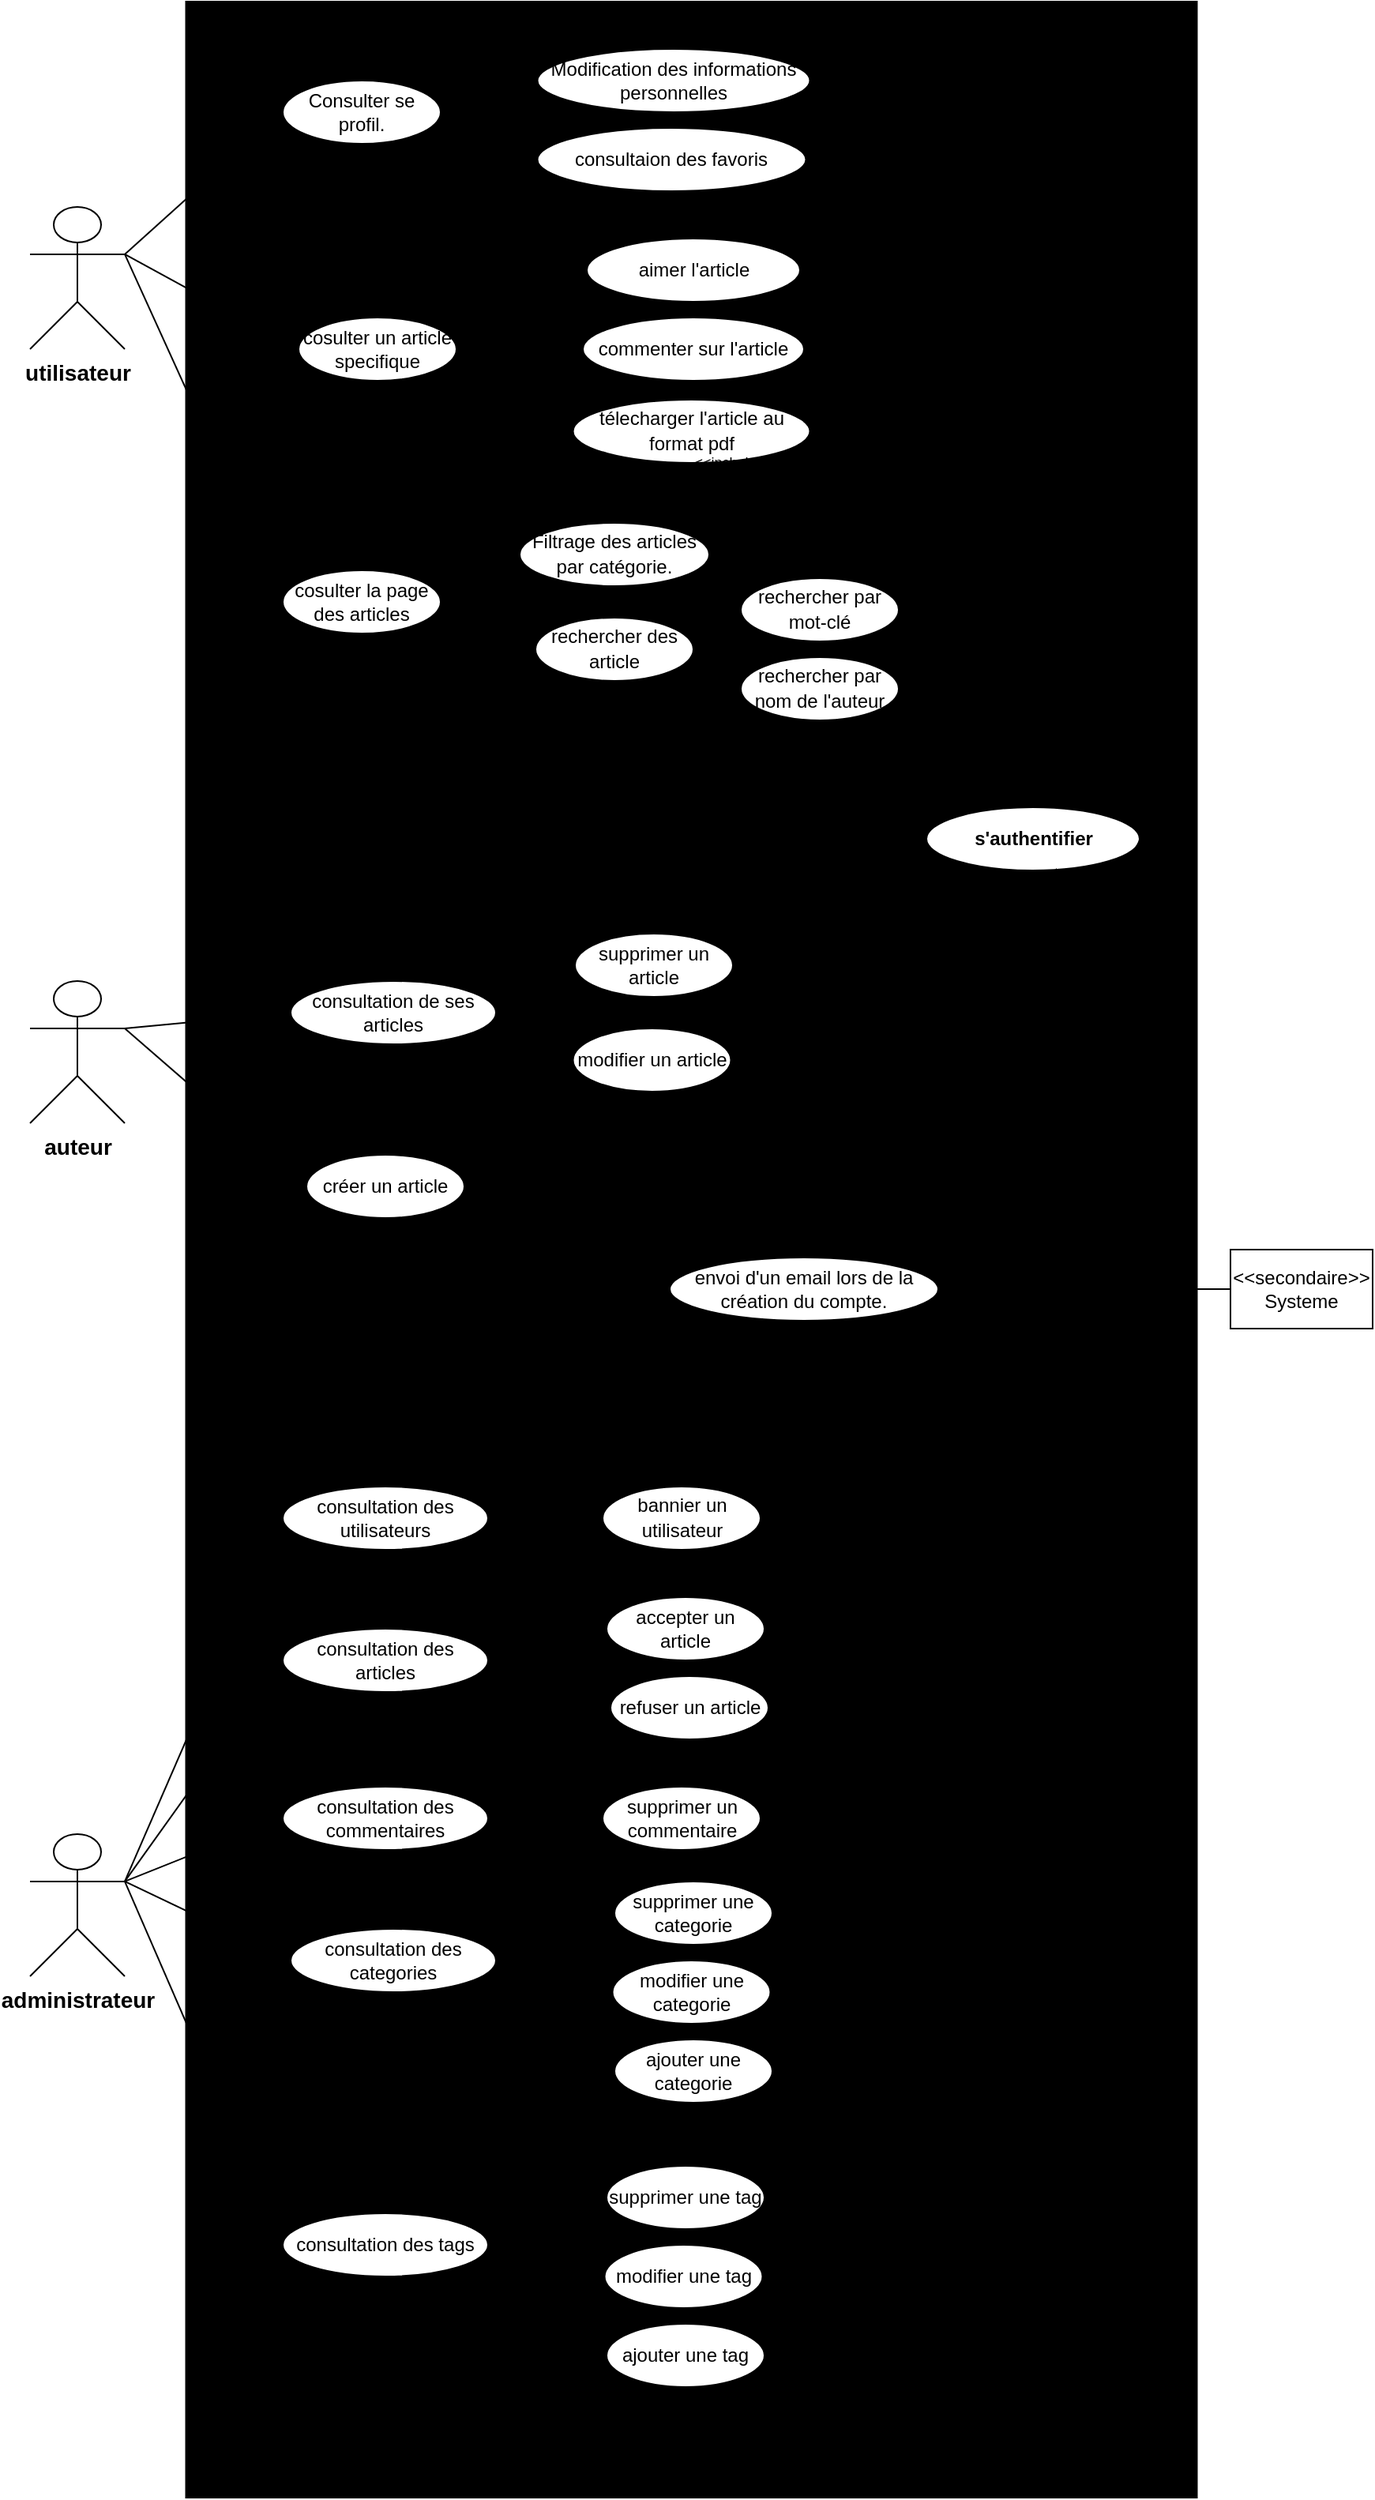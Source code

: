 <mxfile>
    <diagram id="fIS9BnVsP2f9tIxZZb2J" name="Page-1">
        <mxGraphModel dx="3554" dy="2709" grid="1" gridSize="10" guides="1" tooltips="1" connect="1" arrows="1" fold="1" page="1" pageScale="1" pageWidth="850" pageHeight="1100" background="none" math="0" shadow="0">
            <root>
                <mxCell id="0"/>
                <mxCell id="1" parent="0"/>
                <mxCell id="YmsS6SR4RIg1UxmrHryh-32" value="" style="rounded=0;whiteSpace=wrap;html=1;fontSize=9;fillColor=#000000;" vertex="1" parent="1">
                    <mxGeometry x="548.75" y="-780" width="640" height="1580" as="geometry"/>
                </mxCell>
                <mxCell id="YmsS6SR4RIg1UxmrHryh-58" style="edgeStyle=none;html=1;exitX=1;exitY=0.333;exitDx=0;exitDy=0;exitPerimeter=0;entryX=0;entryY=0.5;entryDx=0;entryDy=0;endArrow=none;endFill=0;" edge="1" parent="1" source="YmsS6SR4RIg1UxmrHryh-35" target="YmsS6SR4RIg1UxmrHryh-39">
                    <mxGeometry relative="1" as="geometry"/>
                </mxCell>
                <mxCell id="YmsS6SR4RIg1UxmrHryh-59" style="edgeStyle=none;html=1;exitX=1;exitY=0.333;exitDx=0;exitDy=0;exitPerimeter=0;entryX=0;entryY=0.5;entryDx=0;entryDy=0;endArrow=none;endFill=0;" edge="1" parent="1" source="YmsS6SR4RIg1UxmrHryh-35" target="YmsS6SR4RIg1UxmrHryh-56">
                    <mxGeometry relative="1" as="geometry"/>
                </mxCell>
                <mxCell id="YmsS6SR4RIg1UxmrHryh-60" style="edgeStyle=none;html=1;exitX=1;exitY=0.333;exitDx=0;exitDy=0;exitPerimeter=0;entryX=0;entryY=0.5;entryDx=0;entryDy=0;endArrow=none;endFill=0;" edge="1" parent="1" source="YmsS6SR4RIg1UxmrHryh-35" target="YmsS6SR4RIg1UxmrHryh-54">
                    <mxGeometry relative="1" as="geometry"/>
                </mxCell>
                <mxCell id="YmsS6SR4RIg1UxmrHryh-35" value="&lt;div style=&quot;text-align: start;&quot;&gt;&lt;font face=&quot;Nunito Sans, sans-serif&quot; color=&quot;#000000&quot;&gt;&lt;span style=&quot;font-size: 14px; background-color: rgb(255, 255, 255);&quot;&gt;&lt;b&gt;utilisateur&lt;/b&gt;&lt;/span&gt;&lt;/font&gt;&lt;/div&gt;" style="shape=umlActor;verticalLabelPosition=bottom;verticalAlign=top;html=1;outlineConnect=0;" vertex="1" parent="1">
                    <mxGeometry x="450" y="-650" width="60" height="90" as="geometry"/>
                </mxCell>
                <mxCell id="YmsS6SR4RIg1UxmrHryh-87" style="edgeStyle=none;html=1;exitX=1;exitY=0.333;exitDx=0;exitDy=0;exitPerimeter=0;entryX=0;entryY=0.5;entryDx=0;entryDy=0;endArrow=none;endFill=0;" edge="1" parent="1" source="YmsS6SR4RIg1UxmrHryh-36" target="YmsS6SR4RIg1UxmrHryh-61">
                    <mxGeometry relative="1" as="geometry"/>
                </mxCell>
                <mxCell id="YmsS6SR4RIg1UxmrHryh-88" style="edgeStyle=none;html=1;exitX=1;exitY=0.333;exitDx=0;exitDy=0;exitPerimeter=0;entryX=0;entryY=0.5;entryDx=0;entryDy=0;endArrow=none;endFill=0;" edge="1" parent="1" source="YmsS6SR4RIg1UxmrHryh-36" target="YmsS6SR4RIg1UxmrHryh-67">
                    <mxGeometry relative="1" as="geometry"/>
                </mxCell>
                <mxCell id="YmsS6SR4RIg1UxmrHryh-89" style="edgeStyle=none;html=1;exitX=1;exitY=0.333;exitDx=0;exitDy=0;exitPerimeter=0;entryX=0;entryY=0.5;entryDx=0;entryDy=0;endArrow=none;endFill=0;" edge="1" parent="1" source="YmsS6SR4RIg1UxmrHryh-36" target="YmsS6SR4RIg1UxmrHryh-71">
                    <mxGeometry relative="1" as="geometry"/>
                </mxCell>
                <mxCell id="YmsS6SR4RIg1UxmrHryh-90" style="edgeStyle=none;html=1;exitX=1;exitY=0.333;exitDx=0;exitDy=0;exitPerimeter=0;entryX=0;entryY=0.5;entryDx=0;entryDy=0;endArrow=none;endFill=0;" edge="1" parent="1" source="YmsS6SR4RIg1UxmrHryh-36" target="YmsS6SR4RIg1UxmrHryh-72">
                    <mxGeometry relative="1" as="geometry"/>
                </mxCell>
                <mxCell id="YmsS6SR4RIg1UxmrHryh-91" style="edgeStyle=none;html=1;exitX=1;exitY=0.333;exitDx=0;exitDy=0;exitPerimeter=0;entryX=0;entryY=0.5;entryDx=0;entryDy=0;endArrow=none;endFill=0;" edge="1" parent="1" source="YmsS6SR4RIg1UxmrHryh-36" target="YmsS6SR4RIg1UxmrHryh-81">
                    <mxGeometry relative="1" as="geometry"/>
                </mxCell>
                <mxCell id="YmsS6SR4RIg1UxmrHryh-36" value="&lt;div style=&quot;text-align: start;&quot;&gt;&lt;span style=&quot;box-sizing: border-box; border: 0px solid; --tw-border-spacing-x: 0; --tw-border-spacing-y: 0; --tw-translate-x: 0; --tw-translate-y: 0; --tw-rotate: 0; --tw-skew-x: 0; --tw-skew-y: 0; --tw-scale-x: 1; --tw-scale-y: 1; --tw-pan-x: ; --tw-pan-y: ; --tw-pinch-zoom: ; --tw-scroll-snap-strictness: proximity; --tw-gradient-from-position: ; --tw-gradient-via-position: ; --tw-gradient-to-position: ; --tw-ordinal: ; --tw-slashed-zero: ; --tw-numeric-figure: ; --tw-numeric-spacing: ; --tw-numeric-fraction: ; --tw-ring-inset: ; --tw-ring-offset-width: 0px; --tw-ring-offset-color: #fff; --tw-ring-color: rgba(59,130,246,.5); --tw-ring-offset-shadow: 0 0 #0000; --tw-ring-shadow: 0 0 #0000; --tw-shadow: 0 0 #0000; --tw-shadow-colored: 0 0 #0000; --tw-blur: ; --tw-brightness: ; --tw-contrast: ; --tw-grayscale: ; --tw-hue-rotate: ; --tw-invert: ; --tw-saturate: ; --tw-sepia: ; --tw-drop-shadow: ; --tw-backdrop-blur: ; --tw-backdrop-brightness: ; --tw-backdrop-contrast: ; --tw-backdrop-grayscale: ; --tw-backdrop-hue-rotate: ; --tw-backdrop-invert: ; --tw-backdrop-opacity: ; --tw-backdrop-saturate: ; --tw-backdrop-sepia: ; --tw-contain-size: ; --tw-contain-layout: ; --tw-contain-paint: ; --tw-contain-style: ; font-weight: bolder; color: rgb(0, 0, 0); font-family: &amp;quot;Nunito Sans&amp;quot;, sans-serif; font-size: 14px; background-color: rgb(255, 255, 255);&quot;&gt;administrateur&lt;/span&gt;&lt;br&gt;&lt;/div&gt;" style="shape=umlActor;verticalLabelPosition=bottom;verticalAlign=top;html=1;outlineConnect=0;" vertex="1" parent="1">
                    <mxGeometry x="450" y="380" width="60" height="90" as="geometry"/>
                </mxCell>
                <mxCell id="YmsS6SR4RIg1UxmrHryh-99" style="edgeStyle=none;html=1;exitX=1;exitY=0.333;exitDx=0;exitDy=0;exitPerimeter=0;entryX=0;entryY=0.5;entryDx=0;entryDy=0;endArrow=none;endFill=0;" edge="1" parent="1" source="YmsS6SR4RIg1UxmrHryh-37" target="YmsS6SR4RIg1UxmrHryh-92">
                    <mxGeometry relative="1" as="geometry"/>
                </mxCell>
                <mxCell id="YmsS6SR4RIg1UxmrHryh-100" style="edgeStyle=none;html=1;exitX=1;exitY=0.333;exitDx=0;exitDy=0;exitPerimeter=0;entryX=0;entryY=0.5;entryDx=0;entryDy=0;endArrow=none;endFill=0;" edge="1" parent="1" source="YmsS6SR4RIg1UxmrHryh-37" target="YmsS6SR4RIg1UxmrHryh-95">
                    <mxGeometry relative="1" as="geometry"/>
                </mxCell>
                <mxCell id="YmsS6SR4RIg1UxmrHryh-37" value="&lt;div style=&quot;text-align: start;&quot;&gt;&lt;span style=&quot;box-sizing: border-box; border: 0px solid; --tw-border-spacing-x: 0; --tw-border-spacing-y: 0; --tw-translate-x: 0; --tw-translate-y: 0; --tw-rotate: 0; --tw-skew-x: 0; --tw-skew-y: 0; --tw-scale-x: 1; --tw-scale-y: 1; --tw-pan-x: ; --tw-pan-y: ; --tw-pinch-zoom: ; --tw-scroll-snap-strictness: proximity; --tw-gradient-from-position: ; --tw-gradient-via-position: ; --tw-gradient-to-position: ; --tw-ordinal: ; --tw-slashed-zero: ; --tw-numeric-figure: ; --tw-numeric-spacing: ; --tw-numeric-fraction: ; --tw-ring-inset: ; --tw-ring-offset-width: 0px; --tw-ring-offset-color: #fff; --tw-ring-color: rgba(59,130,246,.5); --tw-ring-offset-shadow: 0 0 #0000; --tw-ring-shadow: 0 0 #0000; --tw-shadow: 0 0 #0000; --tw-shadow-colored: 0 0 #0000; --tw-blur: ; --tw-brightness: ; --tw-contrast: ; --tw-grayscale: ; --tw-hue-rotate: ; --tw-invert: ; --tw-saturate: ; --tw-sepia: ; --tw-drop-shadow: ; --tw-backdrop-blur: ; --tw-backdrop-brightness: ; --tw-backdrop-contrast: ; --tw-backdrop-grayscale: ; --tw-backdrop-hue-rotate: ; --tw-backdrop-invert: ; --tw-backdrop-opacity: ; --tw-backdrop-saturate: ; --tw-backdrop-sepia: ; --tw-contain-size: ; --tw-contain-layout: ; --tw-contain-paint: ; --tw-contain-style: ; font-weight: bolder; color: rgb(0, 0, 0); font-family: &amp;quot;Nunito Sans&amp;quot;, sans-serif; font-size: 14px; background-color: rgb(255, 255, 255);&quot;&gt;auteur&lt;/span&gt;&lt;br&gt;&lt;/div&gt;" style="shape=umlActor;verticalLabelPosition=bottom;verticalAlign=top;html=1;outlineConnect=0;" vertex="1" parent="1">
                    <mxGeometry x="450" y="-160" width="60" height="90" as="geometry"/>
                </mxCell>
                <mxCell id="YmsS6SR4RIg1UxmrHryh-38" value="&lt;b&gt;s'authentifier&lt;/b&gt;" style="ellipse;whiteSpace=wrap;html=1;align=center;" vertex="1" parent="1">
                    <mxGeometry x="1017.5" y="-270" width="135" height="40" as="geometry"/>
                </mxCell>
                <mxCell id="YmsS6SR4RIg1UxmrHryh-39" value="Consulter se profil." style="ellipse;whiteSpace=wrap;html=1;align=center;" vertex="1" parent="1">
                    <mxGeometry x="610" y="-730" width="100" height="40" as="geometry"/>
                </mxCell>
                <mxCell id="YmsS6SR4RIg1UxmrHryh-40" value="envoi d'un email lors de la création du compte." style="ellipse;whiteSpace=wrap;html=1;align=center;" vertex="1" parent="1">
                    <mxGeometry x="855" y="15" width="170" height="40" as="geometry"/>
                </mxCell>
                <mxCell id="YmsS6SR4RIg1UxmrHryh-42" value="Modification des informations personnelles" style="ellipse;whiteSpace=wrap;html=1;align=center;" vertex="1" parent="1">
                    <mxGeometry x="771.25" y="-750" width="172.5" height="40" as="geometry"/>
                </mxCell>
                <mxCell id="YmsS6SR4RIg1UxmrHryh-43" value="aimer l'article" style="ellipse;whiteSpace=wrap;html=1;align=center;" vertex="1" parent="1">
                    <mxGeometry x="802.5" y="-630" width="135" height="40" as="geometry"/>
                </mxCell>
                <mxCell id="YmsS6SR4RIg1UxmrHryh-44" value="commenter sur l'article" style="ellipse;whiteSpace=wrap;html=1;align=center;" vertex="1" parent="1">
                    <mxGeometry x="800" y="-580" width="140" height="40" as="geometry"/>
                </mxCell>
                <mxCell id="YmsS6SR4RIg1UxmrHryh-46" value="rechercher des article&lt;span style=&quot;color: rgb(0, 0, 0); font-family: &amp;quot;Nunito Sans&amp;quot;, sans-serif; font-size: 14px; text-align: left; background-color: rgb(255, 255, 255);&quot;&gt;&lt;br&gt;&lt;/span&gt;" style="ellipse;whiteSpace=wrap;html=1;align=center;" vertex="1" parent="1">
                    <mxGeometry x="770" y="-390" width="100" height="40" as="geometry"/>
                </mxCell>
                <mxCell id="YmsS6SR4RIg1UxmrHryh-47" value="Filtrage des articles par catégorie.&lt;span style=&quot;color: rgb(0, 0, 0); font-family: &amp;quot;Nunito Sans&amp;quot;, sans-serif; font-size: 14px; text-align: left; background-color: rgb(255, 255, 255);&quot;&gt;&lt;br&gt;&lt;/span&gt;" style="ellipse;whiteSpace=wrap;html=1;align=center;" vertex="1" parent="1">
                    <mxGeometry x="760" y="-450" width="120" height="40" as="geometry"/>
                </mxCell>
                <mxCell id="YmsS6SR4RIg1UxmrHryh-49" value="télecharger l'article au format pdf&lt;span style=&quot;color: rgb(0, 0, 0); font-family: &amp;quot;Nunito Sans&amp;quot;, sans-serif; font-size: 14px; text-align: left; background-color: rgb(255, 255, 255);&quot;&gt;&lt;br&gt;&lt;/span&gt;" style="ellipse;whiteSpace=wrap;html=1;align=center;" vertex="1" parent="1">
                    <mxGeometry x="793.75" y="-528" width="150" height="40" as="geometry"/>
                </mxCell>
                <mxCell id="YmsS6SR4RIg1UxmrHryh-50" value="consultaion des favoris" style="ellipse;whiteSpace=wrap;html=1;align=center;" vertex="1" parent="1">
                    <mxGeometry x="771.25" y="-700" width="170" height="40" as="geometry"/>
                </mxCell>
                <mxCell id="YmsS6SR4RIg1UxmrHryh-54" value="cosulter la page des articles" style="ellipse;whiteSpace=wrap;html=1;align=center;" vertex="1" parent="1">
                    <mxGeometry x="610" y="-420" width="100" height="40" as="geometry"/>
                </mxCell>
                <mxCell id="YmsS6SR4RIg1UxmrHryh-56" value="cosulter un article specifique" style="ellipse;whiteSpace=wrap;html=1;align=center;" vertex="1" parent="1">
                    <mxGeometry x="620" y="-580" width="100" height="40" as="geometry"/>
                </mxCell>
                <mxCell id="YmsS6SR4RIg1UxmrHryh-61" value="consultation des utilisateurs" style="ellipse;whiteSpace=wrap;html=1;align=center;" vertex="1" parent="1">
                    <mxGeometry x="610" y="160" width="130" height="40" as="geometry"/>
                </mxCell>
                <mxCell id="YmsS6SR4RIg1UxmrHryh-63" value="bannier un utilisateur&lt;span style=&quot;color: rgb(0, 0, 0); font-family: &amp;quot;Nunito Sans&amp;quot;, sans-serif; font-size: 14px; text-align: left; background-color: rgb(255, 255, 255);&quot;&gt;&lt;br&gt;&lt;/span&gt;" style="ellipse;whiteSpace=wrap;html=1;align=center;" vertex="1" parent="1">
                    <mxGeometry x="812.5" y="160" width="100" height="40" as="geometry"/>
                </mxCell>
                <mxCell id="YmsS6SR4RIg1UxmrHryh-67" value="consultation des articles" style="ellipse;whiteSpace=wrap;html=1;align=center;" vertex="1" parent="1">
                    <mxGeometry x="610" y="250" width="130" height="40" as="geometry"/>
                </mxCell>
                <mxCell id="YmsS6SR4RIg1UxmrHryh-68" value="accepter un article" style="ellipse;whiteSpace=wrap;html=1;align=center;" vertex="1" parent="1">
                    <mxGeometry x="815" y="230" width="100" height="40" as="geometry"/>
                </mxCell>
                <mxCell id="YmsS6SR4RIg1UxmrHryh-69" value="refuser un article" style="ellipse;whiteSpace=wrap;html=1;align=center;" vertex="1" parent="1">
                    <mxGeometry x="817.5" y="280" width="100" height="40" as="geometry"/>
                </mxCell>
                <mxCell id="YmsS6SR4RIg1UxmrHryh-70" value="supprimer un commentaire" style="ellipse;whiteSpace=wrap;html=1;align=center;" vertex="1" parent="1">
                    <mxGeometry x="812.5" y="350" width="100" height="40" as="geometry"/>
                </mxCell>
                <mxCell id="YmsS6SR4RIg1UxmrHryh-71" value="consultation des commentaires" style="ellipse;whiteSpace=wrap;html=1;align=center;" vertex="1" parent="1">
                    <mxGeometry x="610" y="350" width="130" height="40" as="geometry"/>
                </mxCell>
                <mxCell id="YmsS6SR4RIg1UxmrHryh-72" value="consultation des categories" style="ellipse;whiteSpace=wrap;html=1;align=center;" vertex="1" parent="1">
                    <mxGeometry x="615" y="440" width="130" height="40" as="geometry"/>
                </mxCell>
                <mxCell id="YmsS6SR4RIg1UxmrHryh-73" value="supprimer une categorie" style="ellipse;whiteSpace=wrap;html=1;align=center;" vertex="1" parent="1">
                    <mxGeometry x="820" y="410" width="100" height="40" as="geometry"/>
                </mxCell>
                <mxCell id="YmsS6SR4RIg1UxmrHryh-74" value="modifier une categorie" style="ellipse;whiteSpace=wrap;html=1;align=center;" vertex="1" parent="1">
                    <mxGeometry x="818.75" y="460" width="100" height="40" as="geometry"/>
                </mxCell>
                <mxCell id="YmsS6SR4RIg1UxmrHryh-75" value="ajouter une categorie" style="ellipse;whiteSpace=wrap;html=1;align=center;" vertex="1" parent="1">
                    <mxGeometry x="820" y="510" width="100" height="40" as="geometry"/>
                </mxCell>
                <mxCell id="YmsS6SR4RIg1UxmrHryh-81" value="consultation des tags" style="ellipse;whiteSpace=wrap;html=1;align=center;" vertex="1" parent="1">
                    <mxGeometry x="610" y="620" width="130" height="40" as="geometry"/>
                </mxCell>
                <mxCell id="YmsS6SR4RIg1UxmrHryh-82" value="supprimer une tag" style="ellipse;whiteSpace=wrap;html=1;align=center;" vertex="1" parent="1">
                    <mxGeometry x="815" y="590" width="100" height="40" as="geometry"/>
                </mxCell>
                <mxCell id="YmsS6SR4RIg1UxmrHryh-83" value="modifier une tag" style="ellipse;whiteSpace=wrap;html=1;align=center;" vertex="1" parent="1">
                    <mxGeometry x="813.75" y="640" width="100" height="40" as="geometry"/>
                </mxCell>
                <mxCell id="YmsS6SR4RIg1UxmrHryh-84" value="ajouter une tag" style="ellipse;whiteSpace=wrap;html=1;align=center;" vertex="1" parent="1">
                    <mxGeometry x="815" y="690" width="100" height="40" as="geometry"/>
                </mxCell>
                <mxCell id="YmsS6SR4RIg1UxmrHryh-92" value="consultation de ses articles" style="ellipse;whiteSpace=wrap;html=1;align=center;" vertex="1" parent="1">
                    <mxGeometry x="615" y="-160" width="130" height="40" as="geometry"/>
                </mxCell>
                <mxCell id="YmsS6SR4RIg1UxmrHryh-93" value="supprimer un article" style="ellipse;whiteSpace=wrap;html=1;align=center;" vertex="1" parent="1">
                    <mxGeometry x="795" y="-190" width="100" height="40" as="geometry"/>
                </mxCell>
                <mxCell id="YmsS6SR4RIg1UxmrHryh-94" value="modifier un article" style="ellipse;whiteSpace=wrap;html=1;align=center;" vertex="1" parent="1">
                    <mxGeometry x="793.75" y="-130" width="100" height="40" as="geometry"/>
                </mxCell>
                <mxCell id="YmsS6SR4RIg1UxmrHryh-95" value="créer un article" style="ellipse;whiteSpace=wrap;html=1;align=center;" vertex="1" parent="1">
                    <mxGeometry x="625" y="-50" width="100" height="40" as="geometry"/>
                </mxCell>
                <mxCell id="YmsS6SR4RIg1UxmrHryh-106" style="edgeStyle=none;html=1;exitX=0;exitY=0.5;exitDx=0;exitDy=0;entryX=1;entryY=0.5;entryDx=0;entryDy=0;endArrow=none;endFill=0;" edge="1" parent="1" source="YmsS6SR4RIg1UxmrHryh-104" target="YmsS6SR4RIg1UxmrHryh-40">
                    <mxGeometry relative="1" as="geometry"/>
                </mxCell>
                <mxCell id="YmsS6SR4RIg1UxmrHryh-104" value="&amp;lt;&amp;lt;secondaire&amp;gt;&amp;gt;&lt;div&gt;Systeme&lt;/div&gt;" style="rounded=0;whiteSpace=wrap;html=1;" vertex="1" parent="1">
                    <mxGeometry x="1210" y="10" width="90" height="50" as="geometry"/>
                </mxCell>
                <mxCell id="YmsS6SR4RIg1UxmrHryh-108" value="rechercher par mot-clé&lt;span style=&quot;color: rgb(0, 0, 0); font-family: &amp;quot;Nunito Sans&amp;quot;, sans-serif; font-size: 14px; text-align: left; background-color: rgb(255, 255, 255);&quot;&gt;&lt;br&gt;&lt;/span&gt;" style="ellipse;whiteSpace=wrap;html=1;align=center;" vertex="1" parent="1">
                    <mxGeometry x="900" y="-415" width="100" height="40" as="geometry"/>
                </mxCell>
                <mxCell id="YmsS6SR4RIg1UxmrHryh-109" value="rechercher par nom de l'auteur&lt;span style=&quot;color: rgb(0, 0, 0); font-family: &amp;quot;Nunito Sans&amp;quot;, sans-serif; font-size: 14px; text-align: left; background-color: rgb(255, 255, 255);&quot;&gt;&lt;br&gt;&lt;/span&gt;" style="ellipse;whiteSpace=wrap;html=1;align=center;" vertex="1" parent="1">
                    <mxGeometry x="900" y="-365" width="100" height="40" as="geometry"/>
                </mxCell>
                <mxCell id="YmsS6SR4RIg1UxmrHryh-111" value="&amp;lt;&amp;lt;extend&amp;gt;&amp;gt;" style="html=1;verticalAlign=bottom;labelBackgroundColor=none;endArrow=open;endFill=0;dashed=1;fontSize=9;exitX=0;exitY=0.5;exitDx=0;exitDy=0;entryX=1;entryY=0.5;entryDx=0;entryDy=0;" edge="1" parent="1" source="YmsS6SR4RIg1UxmrHryh-42" target="YmsS6SR4RIg1UxmrHryh-39">
                    <mxGeometry x="-0.002" y="5" width="160" relative="1" as="geometry">
                        <mxPoint x="830" y="-588" as="sourcePoint"/>
                        <mxPoint x="760" y="-553.5" as="targetPoint"/>
                        <mxPoint as="offset"/>
                    </mxGeometry>
                </mxCell>
                <mxCell id="YmsS6SR4RIg1UxmrHryh-112" value="&amp;lt;&amp;lt;extend&amp;gt;&amp;gt;" style="html=1;verticalAlign=bottom;labelBackgroundColor=none;endArrow=open;endFill=0;dashed=1;fontSize=9;exitX=0;exitY=0.5;exitDx=0;exitDy=0;entryX=1;entryY=0.5;entryDx=0;entryDy=0;" edge="1" parent="1" source="YmsS6SR4RIg1UxmrHryh-50" target="YmsS6SR4RIg1UxmrHryh-39">
                    <mxGeometry x="-0.002" y="5" width="160" relative="1" as="geometry">
                        <mxPoint x="781.25" y="-720" as="sourcePoint"/>
                        <mxPoint x="710" y="-710" as="targetPoint"/>
                        <mxPoint as="offset"/>
                    </mxGeometry>
                </mxCell>
                <mxCell id="YmsS6SR4RIg1UxmrHryh-113" value="&amp;lt;&amp;lt;extend&amp;gt;&amp;gt;" style="html=1;verticalAlign=bottom;labelBackgroundColor=none;endArrow=open;endFill=0;dashed=1;fontSize=9;exitX=0;exitY=0.5;exitDx=0;exitDy=0;entryX=1;entryY=0.5;entryDx=0;entryDy=0;" edge="1" parent="1" source="YmsS6SR4RIg1UxmrHryh-43" target="YmsS6SR4RIg1UxmrHryh-56">
                    <mxGeometry x="-0.002" y="5" width="160" relative="1" as="geometry">
                        <mxPoint x="791.25" y="-710" as="sourcePoint"/>
                        <mxPoint x="730" y="-690" as="targetPoint"/>
                        <mxPoint as="offset"/>
                    </mxGeometry>
                </mxCell>
                <mxCell id="YmsS6SR4RIg1UxmrHryh-114" value="&amp;lt;&amp;lt;extend&amp;gt;&amp;gt;" style="html=1;verticalAlign=bottom;labelBackgroundColor=none;endArrow=open;endFill=0;dashed=1;fontSize=9;exitX=0;exitY=0.5;exitDx=0;exitDy=0;entryX=1;entryY=0.5;entryDx=0;entryDy=0;" edge="1" parent="1" source="YmsS6SR4RIg1UxmrHryh-44" target="YmsS6SR4RIg1UxmrHryh-56">
                    <mxGeometry x="-0.002" y="5" width="160" relative="1" as="geometry">
                        <mxPoint x="801.25" y="-700" as="sourcePoint"/>
                        <mxPoint x="740" y="-680" as="targetPoint"/>
                        <mxPoint as="offset"/>
                    </mxGeometry>
                </mxCell>
                <mxCell id="YmsS6SR4RIg1UxmrHryh-115" value="&amp;lt;&amp;lt;extend&amp;gt;&amp;gt;" style="html=1;verticalAlign=bottom;labelBackgroundColor=none;endArrow=open;endFill=0;dashed=1;fontSize=9;exitX=0;exitY=0.5;exitDx=0;exitDy=0;entryX=1;entryY=0.5;entryDx=0;entryDy=0;" edge="1" parent="1" source="YmsS6SR4RIg1UxmrHryh-49" target="YmsS6SR4RIg1UxmrHryh-56">
                    <mxGeometry x="-0.002" y="5" width="160" relative="1" as="geometry">
                        <mxPoint x="810.0" y="-550" as="sourcePoint"/>
                        <mxPoint x="730.0" y="-550" as="targetPoint"/>
                        <mxPoint as="offset"/>
                    </mxGeometry>
                </mxCell>
                <mxCell id="YmsS6SR4RIg1UxmrHryh-116" value="&amp;lt;&amp;lt;extend&amp;gt;&amp;gt;" style="html=1;verticalAlign=bottom;labelBackgroundColor=none;endArrow=open;endFill=0;dashed=1;fontSize=9;exitX=0;exitY=0.5;exitDx=0;exitDy=0;entryX=1;entryY=0.5;entryDx=0;entryDy=0;" edge="1" parent="1" source="YmsS6SR4RIg1UxmrHryh-47" target="YmsS6SR4RIg1UxmrHryh-54">
                    <mxGeometry x="-0.002" y="5" width="160" relative="1" as="geometry">
                        <mxPoint x="820.0" y="-540" as="sourcePoint"/>
                        <mxPoint x="740.0" y="-540" as="targetPoint"/>
                        <mxPoint as="offset"/>
                    </mxGeometry>
                </mxCell>
                <mxCell id="YmsS6SR4RIg1UxmrHryh-117" value="&amp;lt;&amp;lt;extend&amp;gt;&amp;gt;" style="html=1;verticalAlign=bottom;labelBackgroundColor=none;endArrow=open;endFill=0;dashed=1;fontSize=9;exitX=0;exitY=0.5;exitDx=0;exitDy=0;entryX=1;entryY=0.5;entryDx=0;entryDy=0;" edge="1" parent="1" source="YmsS6SR4RIg1UxmrHryh-46" target="YmsS6SR4RIg1UxmrHryh-54">
                    <mxGeometry x="-0.002" y="5" width="160" relative="1" as="geometry">
                        <mxPoint x="810" y="-420" as="sourcePoint"/>
                        <mxPoint x="720" y="-400" as="targetPoint"/>
                        <mxPoint as="offset"/>
                    </mxGeometry>
                </mxCell>
                <mxCell id="YmsS6SR4RIg1UxmrHryh-120" value="&amp;lt;&amp;lt;extend&amp;gt;&amp;gt;" style="html=1;verticalAlign=bottom;labelBackgroundColor=none;endArrow=open;endFill=0;dashed=1;fontSize=9;exitX=0;exitY=0.5;exitDx=0;exitDy=0;entryX=1;entryY=0.5;entryDx=0;entryDy=0;" edge="1" parent="1" source="YmsS6SR4RIg1UxmrHryh-93" target="YmsS6SR4RIg1UxmrHryh-92">
                    <mxGeometry x="-0.002" y="5" width="160" relative="1" as="geometry">
                        <mxPoint x="820" y="-410" as="sourcePoint"/>
                        <mxPoint x="740.0" y="-380" as="targetPoint"/>
                        <mxPoint as="offset"/>
                    </mxGeometry>
                </mxCell>
                <mxCell id="YmsS6SR4RIg1UxmrHryh-121" value="&amp;lt;&amp;lt;extend&amp;gt;&amp;gt;" style="html=1;verticalAlign=bottom;labelBackgroundColor=none;endArrow=open;endFill=0;dashed=1;fontSize=9;exitX=0;exitY=0.5;exitDx=0;exitDy=0;entryX=1;entryY=0.5;entryDx=0;entryDy=0;" edge="1" parent="1" source="YmsS6SR4RIg1UxmrHryh-94" target="YmsS6SR4RIg1UxmrHryh-92">
                    <mxGeometry x="-0.002" y="5" width="160" relative="1" as="geometry">
                        <mxPoint x="801.25" y="-140" as="sourcePoint"/>
                        <mxPoint x="755" y="-130" as="targetPoint"/>
                        <mxPoint as="offset"/>
                    </mxGeometry>
                </mxCell>
                <mxCell id="YmsS6SR4RIg1UxmrHryh-122" value="&amp;lt;&amp;lt;extend&amp;gt;&amp;gt;" style="html=1;verticalAlign=bottom;labelBackgroundColor=none;endArrow=open;endFill=0;dashed=1;fontSize=9;exitX=0;exitY=0.5;exitDx=0;exitDy=0;entryX=1;entryY=0.5;entryDx=0;entryDy=0;" edge="1" parent="1" source="YmsS6SR4RIg1UxmrHryh-63" target="YmsS6SR4RIg1UxmrHryh-61">
                    <mxGeometry x="-0.002" y="5" width="160" relative="1" as="geometry">
                        <mxPoint x="811.25" y="-130" as="sourcePoint"/>
                        <mxPoint x="765" y="-120" as="targetPoint"/>
                        <mxPoint as="offset"/>
                    </mxGeometry>
                </mxCell>
                <mxCell id="YmsS6SR4RIg1UxmrHryh-123" value="&amp;lt;&amp;lt;extend&amp;gt;&amp;gt;" style="html=1;verticalAlign=bottom;labelBackgroundColor=none;endArrow=open;endFill=0;dashed=1;fontSize=9;exitX=0;exitY=0.5;exitDx=0;exitDy=0;entryX=1;entryY=0.5;entryDx=0;entryDy=0;" edge="1" parent="1" source="YmsS6SR4RIg1UxmrHryh-68" target="YmsS6SR4RIg1UxmrHryh-67">
                    <mxGeometry x="-0.002" y="5" width="160" relative="1" as="geometry">
                        <mxPoint x="815" y="190" as="sourcePoint"/>
                        <mxPoint x="750" y="190" as="targetPoint"/>
                        <mxPoint as="offset"/>
                    </mxGeometry>
                </mxCell>
                <mxCell id="YmsS6SR4RIg1UxmrHryh-124" value="&amp;lt;&amp;lt;extend&amp;gt;&amp;gt;" style="html=1;verticalAlign=bottom;labelBackgroundColor=none;endArrow=open;endFill=0;dashed=1;fontSize=9;exitX=0;exitY=0.5;exitDx=0;exitDy=0;entryX=1;entryY=0.5;entryDx=0;entryDy=0;" edge="1" parent="1" source="YmsS6SR4RIg1UxmrHryh-69" target="YmsS6SR4RIg1UxmrHryh-67">
                    <mxGeometry x="-0.002" y="5" width="160" relative="1" as="geometry">
                        <mxPoint x="817.5" y="260" as="sourcePoint"/>
                        <mxPoint x="750" y="280" as="targetPoint"/>
                        <mxPoint as="offset"/>
                    </mxGeometry>
                </mxCell>
                <mxCell id="YmsS6SR4RIg1UxmrHryh-125" value="&amp;lt;&amp;lt;extend&amp;gt;&amp;gt;" style="html=1;verticalAlign=bottom;labelBackgroundColor=none;endArrow=open;endFill=0;dashed=1;fontSize=9;exitX=0;exitY=0.5;exitDx=0;exitDy=0;entryX=1;entryY=0.5;entryDx=0;entryDy=0;" edge="1" parent="1" source="YmsS6SR4RIg1UxmrHryh-70" target="YmsS6SR4RIg1UxmrHryh-71">
                    <mxGeometry x="-0.002" y="5" width="160" relative="1" as="geometry">
                        <mxPoint x="827.5" y="270" as="sourcePoint"/>
                        <mxPoint x="760" y="290" as="targetPoint"/>
                        <mxPoint as="offset"/>
                    </mxGeometry>
                </mxCell>
                <mxCell id="YmsS6SR4RIg1UxmrHryh-126" value="&amp;lt;&amp;lt;extend&amp;gt;&amp;gt;" style="html=1;verticalAlign=bottom;labelBackgroundColor=none;endArrow=open;endFill=0;dashed=1;fontSize=9;exitX=0;exitY=0.5;exitDx=0;exitDy=0;entryX=1;entryY=0.5;entryDx=0;entryDy=0;" edge="1" parent="1" source="YmsS6SR4RIg1UxmrHryh-73" target="YmsS6SR4RIg1UxmrHryh-72">
                    <mxGeometry x="-0.002" y="5" width="160" relative="1" as="geometry">
                        <mxPoint x="815" y="380" as="sourcePoint"/>
                        <mxPoint x="750" y="380" as="targetPoint"/>
                        <mxPoint as="offset"/>
                    </mxGeometry>
                </mxCell>
                <mxCell id="YmsS6SR4RIg1UxmrHryh-127" value="&amp;lt;&amp;lt;extend&amp;gt;&amp;gt;" style="html=1;verticalAlign=bottom;labelBackgroundColor=none;endArrow=open;endFill=0;dashed=1;fontSize=9;exitX=0;exitY=0.5;exitDx=0;exitDy=0;entryX=1;entryY=0.5;entryDx=0;entryDy=0;" edge="1" parent="1" source="YmsS6SR4RIg1UxmrHryh-74" target="YmsS6SR4RIg1UxmrHryh-72">
                    <mxGeometry x="-0.002" y="5" width="160" relative="1" as="geometry">
                        <mxPoint x="822.5" y="440" as="sourcePoint"/>
                        <mxPoint x="755" y="470" as="targetPoint"/>
                        <mxPoint as="offset"/>
                    </mxGeometry>
                </mxCell>
                <mxCell id="YmsS6SR4RIg1UxmrHryh-128" value="&amp;lt;&amp;lt;extend&amp;gt;&amp;gt;" style="html=1;verticalAlign=bottom;labelBackgroundColor=none;endArrow=open;endFill=0;dashed=1;fontSize=9;exitX=0;exitY=0.5;exitDx=0;exitDy=0;entryX=1;entryY=0.5;entryDx=0;entryDy=0;" edge="1" parent="1" source="YmsS6SR4RIg1UxmrHryh-75" target="YmsS6SR4RIg1UxmrHryh-72">
                    <mxGeometry x="-0.002" y="5" width="160" relative="1" as="geometry">
                        <mxPoint x="821.25" y="490" as="sourcePoint"/>
                        <mxPoint x="755" y="470" as="targetPoint"/>
                        <mxPoint as="offset"/>
                    </mxGeometry>
                </mxCell>
                <mxCell id="YmsS6SR4RIg1UxmrHryh-131" value="&amp;lt;&amp;lt;extend&amp;gt;&amp;gt;" style="html=1;verticalAlign=bottom;labelBackgroundColor=none;endArrow=open;endFill=0;dashed=1;fontSize=9;exitX=0;exitY=0.5;exitDx=0;exitDy=0;entryX=1;entryY=0.5;entryDx=0;entryDy=0;" edge="1" parent="1" source="YmsS6SR4RIg1UxmrHryh-82" target="YmsS6SR4RIg1UxmrHryh-81">
                    <mxGeometry x="-0.002" y="5" width="160" relative="1" as="geometry">
                        <mxPoint x="826.25" y="600" as="sourcePoint"/>
                        <mxPoint x="758.75" y="630" as="targetPoint"/>
                        <mxPoint as="offset"/>
                    </mxGeometry>
                </mxCell>
                <mxCell id="YmsS6SR4RIg1UxmrHryh-132" value="&amp;lt;&amp;lt;extend&amp;gt;&amp;gt;" style="html=1;verticalAlign=bottom;labelBackgroundColor=none;endArrow=open;endFill=0;dashed=1;fontSize=9;exitX=0;exitY=0.5;exitDx=0;exitDy=0;entryX=1;entryY=0.5;entryDx=0;entryDy=0;" edge="1" parent="1" source="YmsS6SR4RIg1UxmrHryh-83" target="YmsS6SR4RIg1UxmrHryh-81">
                    <mxGeometry x="-0.002" y="5" width="160" relative="1" as="geometry">
                        <mxPoint x="825" y="650" as="sourcePoint"/>
                        <mxPoint x="759" y="630" as="targetPoint"/>
                        <mxPoint as="offset"/>
                    </mxGeometry>
                </mxCell>
                <mxCell id="YmsS6SR4RIg1UxmrHryh-133" value="&amp;lt;&amp;lt;extend&amp;gt;&amp;gt;" style="html=1;verticalAlign=bottom;labelBackgroundColor=none;endArrow=open;endFill=0;dashed=1;fontSize=9;exitX=0;exitY=0.5;exitDx=0;exitDy=0;entryX=1;entryY=0.5;entryDx=0;entryDy=0;" edge="1" parent="1" source="YmsS6SR4RIg1UxmrHryh-84" target="YmsS6SR4RIg1UxmrHryh-81">
                    <mxGeometry x="-0.002" y="5" width="160" relative="1" as="geometry">
                        <mxPoint x="826.25" y="700" as="sourcePoint"/>
                        <mxPoint x="758.75" y="630" as="targetPoint"/>
                        <mxPoint as="offset"/>
                    </mxGeometry>
                </mxCell>
                <mxCell id="YmsS6SR4RIg1UxmrHryh-136" value="&amp;lt;&amp;lt;include&amp;gt;&amp;gt;" style="html=1;verticalAlign=bottom;labelBackgroundColor=none;endArrow=open;endFill=0;dashed=1;fontSize=9;exitX=0.5;exitY=1;exitDx=0;exitDy=0;entryX=0.5;entryY=0;entryDx=0;entryDy=0;edgeStyle=orthogonalEdgeStyle;" edge="1" parent="1" source="YmsS6SR4RIg1UxmrHryh-39" target="YmsS6SR4RIg1UxmrHryh-38">
                    <mxGeometry x="-0.178" width="160" relative="1" as="geometry">
                        <mxPoint x="664.22" y="-629.3" as="sourcePoint"/>
                        <mxPoint x="975.78" y="-900" as="targetPoint"/>
                        <mxPoint x="-1" as="offset"/>
                        <Array as="points">
                            <mxPoint x="660" y="-640"/>
                            <mxPoint x="1085" y="-640"/>
                        </Array>
                    </mxGeometry>
                </mxCell>
                <mxCell id="YmsS6SR4RIg1UxmrHryh-137" value="&amp;lt;&amp;lt;include&amp;gt;&amp;gt;" style="html=1;verticalAlign=bottom;labelBackgroundColor=none;endArrow=open;endFill=0;dashed=1;fontSize=9;exitX=0.5;exitY=1;exitDx=0;exitDy=0;entryX=0.579;entryY=0.007;entryDx=0;entryDy=0;edgeStyle=orthogonalEdgeStyle;entryPerimeter=0;" edge="1" parent="1" source="YmsS6SR4RIg1UxmrHryh-56" target="YmsS6SR4RIg1UxmrHryh-38">
                    <mxGeometry x="-0.178" width="160" relative="1" as="geometry">
                        <mxPoint x="670" y="-680" as="sourcePoint"/>
                        <mxPoint x="1095" y="-260" as="targetPoint"/>
                        <mxPoint x="-1" as="offset"/>
                        <Array as="points">
                            <mxPoint x="670" y="-480"/>
                            <mxPoint x="1096" y="-480"/>
                            <mxPoint x="1096" y="-340"/>
                        </Array>
                    </mxGeometry>
                </mxCell>
                <mxCell id="YmsS6SR4RIg1UxmrHryh-138" value="&amp;lt;&amp;lt;include&amp;gt;&amp;gt;" style="html=1;verticalAlign=bottom;labelBackgroundColor=none;endArrow=open;endFill=0;dashed=1;fontSize=9;exitX=0.5;exitY=1;exitDx=0;exitDy=0;entryX=0;entryY=0.5;entryDx=0;entryDy=0;edgeStyle=orthogonalEdgeStyle;" edge="1" parent="1" source="YmsS6SR4RIg1UxmrHryh-54" target="YmsS6SR4RIg1UxmrHryh-38">
                    <mxGeometry x="-0.178" width="160" relative="1" as="geometry">
                        <mxPoint x="680" y="-530" as="sourcePoint"/>
                        <mxPoint x="1105.665" y="-259.72" as="targetPoint"/>
                        <mxPoint x="-1" as="offset"/>
                        <Array as="points">
                            <mxPoint x="660" y="-250"/>
                        </Array>
                    </mxGeometry>
                </mxCell>
                <mxCell id="YmsS6SR4RIg1UxmrHryh-139" value="&amp;lt;&amp;lt;include&amp;gt;&amp;gt;" style="html=1;verticalAlign=bottom;labelBackgroundColor=none;endArrow=open;endFill=0;dashed=1;fontSize=9;exitX=0.5;exitY=0;exitDx=0;exitDy=0;entryX=0;entryY=1;entryDx=0;entryDy=0;edgeStyle=orthogonalEdgeStyle;" edge="1" parent="1" source="YmsS6SR4RIg1UxmrHryh-92" target="YmsS6SR4RIg1UxmrHryh-38">
                    <mxGeometry x="-0.178" width="160" relative="1" as="geometry">
                        <mxPoint x="780" y="-260" as="sourcePoint"/>
                        <mxPoint x="1137.5" y="-130" as="targetPoint"/>
                        <mxPoint x="-1" as="offset"/>
                        <Array as="points">
                            <mxPoint x="680" y="-230"/>
                            <mxPoint x="1037" y="-230"/>
                        </Array>
                    </mxGeometry>
                </mxCell>
                <mxCell id="YmsS6SR4RIg1UxmrHryh-140" value="&amp;lt;&amp;lt;include&amp;gt;&amp;gt;" style="html=1;verticalAlign=bottom;labelBackgroundColor=none;endArrow=open;endFill=0;dashed=1;fontSize=9;exitX=1;exitY=0.5;exitDx=0;exitDy=0;edgeStyle=orthogonalEdgeStyle;entryX=0.608;entryY=0.962;entryDx=0;entryDy=0;entryPerimeter=0;" edge="1" parent="1" source="YmsS6SR4RIg1UxmrHryh-95" target="YmsS6SR4RIg1UxmrHryh-38">
                    <mxGeometry x="-0.178" width="160" relative="1" as="geometry">
                        <mxPoint x="690.0" y="-150" as="sourcePoint"/>
                        <mxPoint x="1100" y="-230" as="targetPoint"/>
                        <mxPoint x="-1" as="offset"/>
                        <Array as="points">
                            <mxPoint x="1100" y="-30"/>
                            <mxPoint x="1100" y="-230"/>
                        </Array>
                    </mxGeometry>
                </mxCell>
                <mxCell id="YmsS6SR4RIg1UxmrHryh-141" value="&amp;lt;&amp;lt;include&amp;gt;&amp;gt;" style="html=1;verticalAlign=bottom;labelBackgroundColor=none;endArrow=open;endFill=0;dashed=1;fontSize=9;exitX=0.5;exitY=0;exitDx=0;exitDy=0;edgeStyle=orthogonalEdgeStyle;entryX=1;entryY=1;entryDx=0;entryDy=0;" edge="1" parent="1" source="YmsS6SR4RIg1UxmrHryh-61" target="YmsS6SR4RIg1UxmrHryh-38">
                    <mxGeometry x="-0.178" width="160" relative="1" as="geometry">
                        <mxPoint x="735.0" y="-20" as="sourcePoint"/>
                        <mxPoint x="1109.58" y="-221.52" as="targetPoint"/>
                        <mxPoint x="-1" as="offset"/>
                        <Array as="points">
                            <mxPoint x="675" y="130"/>
                            <mxPoint x="1133" y="130"/>
                        </Array>
                    </mxGeometry>
                </mxCell>
                <mxCell id="YmsS6SR4RIg1UxmrHryh-144" value="&amp;lt;&amp;lt;include&amp;gt;&amp;gt;" style="html=1;verticalAlign=bottom;labelBackgroundColor=none;endArrow=open;endFill=0;dashed=1;fontSize=9;exitX=0.5;exitY=0;exitDx=0;exitDy=0;edgeStyle=orthogonalEdgeStyle;entryX=1;entryY=0.5;entryDx=0;entryDy=0;" edge="1" parent="1" source="YmsS6SR4RIg1UxmrHryh-67" target="YmsS6SR4RIg1UxmrHryh-38">
                    <mxGeometry x="-0.178" width="160" relative="1" as="geometry">
                        <mxPoint x="694.9" y="235.82" as="sourcePoint"/>
                        <mxPoint x="1152.503" y="-160.0" as="targetPoint"/>
                        <mxPoint x="-1" as="offset"/>
                        <Array as="points">
                            <mxPoint x="675" y="206"/>
                            <mxPoint x="1149" y="206"/>
                            <mxPoint x="1149" y="-241"/>
                            <mxPoint x="1153" y="-241"/>
                        </Array>
                    </mxGeometry>
                </mxCell>
                <mxCell id="YmsS6SR4RIg1UxmrHryh-146" value="&amp;lt;&amp;lt;include&amp;gt;&amp;gt;" style="html=1;verticalAlign=bottom;labelBackgroundColor=none;endArrow=open;endFill=0;dashed=1;fontSize=9;exitX=0.5;exitY=0;exitDx=0;exitDy=0;edgeStyle=orthogonalEdgeStyle;entryX=0.714;entryY=0.985;entryDx=0;entryDy=0;entryPerimeter=0;" edge="1" parent="1" source="YmsS6SR4RIg1UxmrHryh-71" target="YmsS6SR4RIg1UxmrHryh-38">
                    <mxGeometry x="-0.178" width="160" relative="1" as="geometry">
                        <mxPoint x="685" y="260" as="sourcePoint"/>
                        <mxPoint x="1162.5" y="-240" as="targetPoint"/>
                        <mxPoint x="-1" as="offset"/>
                        <Array as="points">
                            <mxPoint x="675" y="330"/>
                            <mxPoint x="1114" y="330"/>
                        </Array>
                    </mxGeometry>
                </mxCell>
                <mxCell id="YmsS6SR4RIg1UxmrHryh-147" value="&amp;lt;&amp;lt;include&amp;gt;&amp;gt;" style="html=1;verticalAlign=bottom;labelBackgroundColor=none;endArrow=open;endFill=0;dashed=1;fontSize=9;exitX=0.5;exitY=0;exitDx=0;exitDy=0;edgeStyle=orthogonalEdgeStyle;entryX=0.5;entryY=1;entryDx=0;entryDy=0;" edge="1" parent="1" source="YmsS6SR4RIg1UxmrHryh-72" target="YmsS6SR4RIg1UxmrHryh-38">
                    <mxGeometry x="-0.178" width="160" relative="1" as="geometry">
                        <mxPoint x="685" y="360" as="sourcePoint"/>
                        <mxPoint x="1123.89" y="-220.6" as="targetPoint"/>
                        <mxPoint x="-1" as="offset"/>
                        <Array as="points">
                            <mxPoint x="680" y="400"/>
                            <mxPoint x="1085" y="400"/>
                        </Array>
                    </mxGeometry>
                </mxCell>
                <mxCell id="YmsS6SR4RIg1UxmrHryh-148" value="&amp;lt;&amp;lt;include&amp;gt;&amp;gt;" style="html=1;verticalAlign=bottom;labelBackgroundColor=none;endArrow=open;endFill=0;dashed=1;fontSize=9;exitX=0.5;exitY=0;exitDx=0;exitDy=0;edgeStyle=orthogonalEdgeStyle;entryX=0.386;entryY=1.004;entryDx=0;entryDy=0;entryPerimeter=0;" edge="1" parent="1" source="YmsS6SR4RIg1UxmrHryh-81" target="YmsS6SR4RIg1UxmrHryh-38">
                    <mxGeometry x="-0.178" width="160" relative="1" as="geometry">
                        <mxPoint x="690" y="450" as="sourcePoint"/>
                        <mxPoint x="1095" y="-220" as="targetPoint"/>
                        <mxPoint x="-1" as="offset"/>
                        <Array as="points">
                            <mxPoint x="675" y="570"/>
                            <mxPoint x="1070" y="570"/>
                        </Array>
                    </mxGeometry>
                </mxCell>
            </root>
        </mxGraphModel>
    </diagram>
</mxfile>
